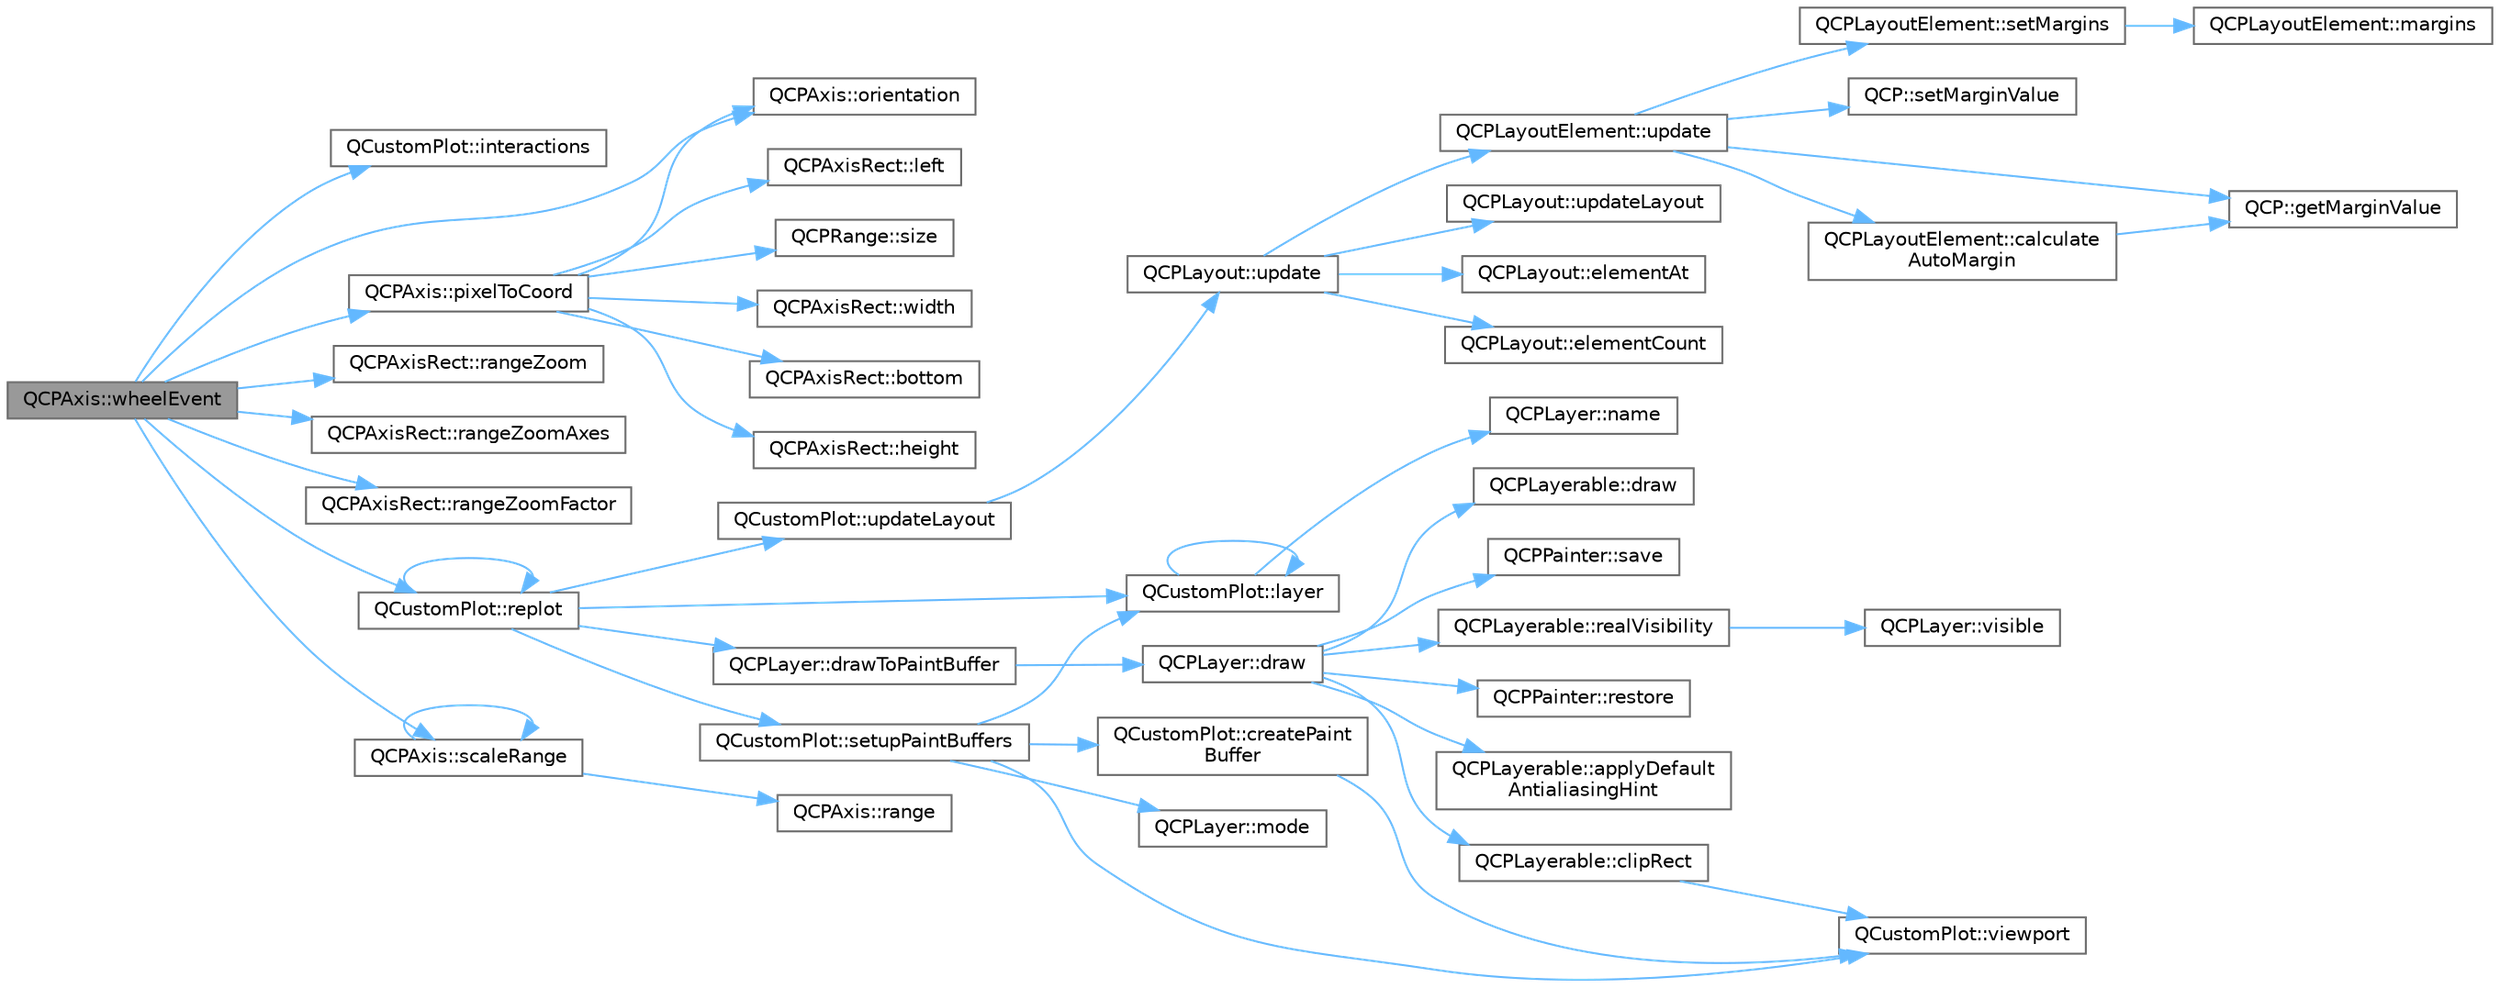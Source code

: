 digraph "QCPAxis::wheelEvent"
{
 // LATEX_PDF_SIZE
  bgcolor="transparent";
  edge [fontname=Helvetica,fontsize=10,labelfontname=Helvetica,labelfontsize=10];
  node [fontname=Helvetica,fontsize=10,shape=box,height=0.2,width=0.4];
  rankdir="LR";
  Node1 [label="QCPAxis::wheelEvent",height=0.2,width=0.4,color="gray40", fillcolor="grey60", style="filled", fontcolor="black",tooltip=" "];
  Node1 -> Node2 [color="steelblue1",style="solid"];
  Node2 [label="QCustomPlot::interactions",height=0.2,width=0.4,color="grey40", fillcolor="white", style="filled",URL="$class_q_custom_plot.html#a2c78c5fd2943c148ab76652801d3f2dc",tooltip=" "];
  Node1 -> Node3 [color="steelblue1",style="solid"];
  Node3 [label="QCPAxis::orientation",height=0.2,width=0.4,color="grey40", fillcolor="white", style="filled",URL="$class_q_c_p_axis.html#ab988ef4538e2655bb77bd138189cd42e",tooltip=" "];
  Node1 -> Node4 [color="steelblue1",style="solid"];
  Node4 [label="QCPAxis::pixelToCoord",height=0.2,width=0.4,color="grey40", fillcolor="white", style="filled",URL="$class_q_c_p_axis.html#a536ef8f624cac59b6b6fdcb495723c57",tooltip=" "];
  Node4 -> Node5 [color="steelblue1",style="solid"];
  Node5 [label="QCPAxisRect::bottom",height=0.2,width=0.4,color="grey40", fillcolor="white", style="filled",URL="$class_q_c_p_axis_rect.html#acefdf1abaa8a8ab681e906cc2be9581e",tooltip=" "];
  Node4 -> Node6 [color="steelblue1",style="solid"];
  Node6 [label="QCPAxisRect::height",height=0.2,width=0.4,color="grey40", fillcolor="white", style="filled",URL="$class_q_c_p_axis_rect.html#acc4377809e79d9a089ab790f39429b0d",tooltip=" "];
  Node4 -> Node7 [color="steelblue1",style="solid"];
  Node7 [label="QCPAxisRect::left",height=0.2,width=0.4,color="grey40", fillcolor="white", style="filled",URL="$class_q_c_p_axis_rect.html#afb4a3de02046b20b9310bdb8fca781c3",tooltip=" "];
  Node4 -> Node3 [color="steelblue1",style="solid"];
  Node4 -> Node8 [color="steelblue1",style="solid"];
  Node8 [label="QCPRange::size",height=0.2,width=0.4,color="grey40", fillcolor="white", style="filled",URL="$class_q_c_p_range.html#a62326e7cc4316b96df6a60813230e63f",tooltip=" "];
  Node4 -> Node9 [color="steelblue1",style="solid"];
  Node9 [label="QCPAxisRect::width",height=0.2,width=0.4,color="grey40", fillcolor="white", style="filled",URL="$class_q_c_p_axis_rect.html#a204645398a4f9d0b0189385c7c2cfb91",tooltip=" "];
  Node1 -> Node10 [color="steelblue1",style="solid"];
  Node10 [label="QCPAxisRect::rangeZoom",height=0.2,width=0.4,color="grey40", fillcolor="white", style="filled",URL="$class_q_c_p_axis_rect.html#aa0d8414ef040523f8b2d55f0c0bddbee",tooltip=" "];
  Node1 -> Node11 [color="steelblue1",style="solid"];
  Node11 [label="QCPAxisRect::rangeZoomAxes",height=0.2,width=0.4,color="grey40", fillcolor="white", style="filled",URL="$class_q_c_p_axis_rect.html#a86aac0f435f209d60dacd22cda10c104",tooltip=" "];
  Node1 -> Node12 [color="steelblue1",style="solid"];
  Node12 [label="QCPAxisRect::rangeZoomFactor",height=0.2,width=0.4,color="grey40", fillcolor="white", style="filled",URL="$class_q_c_p_axis_rect.html#ae4e6c4d143aacc88d2d3c56f117c2fe1",tooltip=" "];
  Node1 -> Node13 [color="steelblue1",style="solid"];
  Node13 [label="QCustomPlot::replot",height=0.2,width=0.4,color="grey40", fillcolor="white", style="filled",URL="$class_q_custom_plot.html#aa4bfe7d70dbe67e81d877819b75ab9af",tooltip=" "];
  Node13 -> Node14 [color="steelblue1",style="solid"];
  Node14 [label="QCPLayer::drawToPaintBuffer",height=0.2,width=0.4,color="grey40", fillcolor="white", style="filled",URL="$class_q_c_p_layer.html#a4a8e0a86f31462299e7fc8e8158dd2c6",tooltip=" "];
  Node14 -> Node15 [color="steelblue1",style="solid"];
  Node15 [label="QCPLayer::draw",height=0.2,width=0.4,color="grey40", fillcolor="white", style="filled",URL="$class_q_c_p_layer.html#ab831a99c8d30b15ec4533ca341e8813b",tooltip=" "];
  Node15 -> Node16 [color="steelblue1",style="solid"];
  Node16 [label="QCPLayerable::applyDefault\lAntialiasingHint",height=0.2,width=0.4,color="grey40", fillcolor="white", style="filled",URL="$class_q_c_p_layerable.html#afdf83ddc6a265cbf4c89fe99d3d93473",tooltip=" "];
  Node15 -> Node17 [color="steelblue1",style="solid"];
  Node17 [label="QCPLayerable::clipRect",height=0.2,width=0.4,color="grey40", fillcolor="white", style="filled",URL="$class_q_c_p_layerable.html#acbcfc9ecc75433747b1978a77b1864b3",tooltip=" "];
  Node17 -> Node18 [color="steelblue1",style="solid"];
  Node18 [label="QCustomPlot::viewport",height=0.2,width=0.4,color="grey40", fillcolor="white", style="filled",URL="$class_q_custom_plot.html#a19842409b18f556b256d05e97fffc670",tooltip=" "];
  Node15 -> Node19 [color="steelblue1",style="solid"];
  Node19 [label="QCPLayerable::draw",height=0.2,width=0.4,color="grey40", fillcolor="white", style="filled",URL="$class_q_c_p_layerable.html#aecf2f7087482d4b6a78cb2770e5ed12d",tooltip=" "];
  Node15 -> Node20 [color="steelblue1",style="solid"];
  Node20 [label="QCPLayerable::realVisibility",height=0.2,width=0.4,color="grey40", fillcolor="white", style="filled",URL="$class_q_c_p_layerable.html#ab054e88f15d485defcb95e7376f119e7",tooltip=" "];
  Node20 -> Node21 [color="steelblue1",style="solid"];
  Node21 [label="QCPLayer::visible",height=0.2,width=0.4,color="grey40", fillcolor="white", style="filled",URL="$class_q_c_p_layer.html#ad1cc2d6b32d2abb33c7f449b964e068c",tooltip=" "];
  Node15 -> Node22 [color="steelblue1",style="solid"];
  Node22 [label="QCPPainter::restore",height=0.2,width=0.4,color="grey40", fillcolor="white", style="filled",URL="$class_q_c_p_painter.html#a64908e6298d5bbd83457dc987cc3a022",tooltip=" "];
  Node15 -> Node23 [color="steelblue1",style="solid"];
  Node23 [label="QCPPainter::save",height=0.2,width=0.4,color="grey40", fillcolor="white", style="filled",URL="$class_q_c_p_painter.html#a8fd6821ee6fecbfa04444c9062912abd",tooltip=" "];
  Node13 -> Node24 [color="steelblue1",style="solid"];
  Node24 [label="QCustomPlot::layer",height=0.2,width=0.4,color="grey40", fillcolor="white", style="filled",URL="$class_q_custom_plot.html#a0a96244e7773b242ef23c32b7bdfb159",tooltip=" "];
  Node24 -> Node24 [color="steelblue1",style="solid"];
  Node24 -> Node25 [color="steelblue1",style="solid"];
  Node25 [label="QCPLayer::name",height=0.2,width=0.4,color="grey40", fillcolor="white", style="filled",URL="$class_q_c_p_layer.html#a37806f662b50b588fb1029a14fc5ef50",tooltip=" "];
  Node13 -> Node13 [color="steelblue1",style="solid"];
  Node13 -> Node26 [color="steelblue1",style="solid"];
  Node26 [label="QCustomPlot::setupPaintBuffers",height=0.2,width=0.4,color="grey40", fillcolor="white", style="filled",URL="$class_q_custom_plot.html#a2685341f7242c3882f4cc5e379308d71",tooltip=" "];
  Node26 -> Node27 [color="steelblue1",style="solid"];
  Node27 [label="QCustomPlot::createPaint\lBuffer",height=0.2,width=0.4,color="grey40", fillcolor="white", style="filled",URL="$class_q_custom_plot.html#a943b57596a1adf7f0e75c3b50e407ae6",tooltip=" "];
  Node27 -> Node18 [color="steelblue1",style="solid"];
  Node26 -> Node24 [color="steelblue1",style="solid"];
  Node26 -> Node28 [color="steelblue1",style="solid"];
  Node28 [label="QCPLayer::mode",height=0.2,width=0.4,color="grey40", fillcolor="white", style="filled",URL="$class_q_c_p_layer.html#a44ae50b011b19f3dd46a38d8e2e2c1b6",tooltip=" "];
  Node26 -> Node18 [color="steelblue1",style="solid"];
  Node13 -> Node29 [color="steelblue1",style="solid"];
  Node29 [label="QCustomPlot::updateLayout",height=0.2,width=0.4,color="grey40", fillcolor="white", style="filled",URL="$class_q_custom_plot.html#a6e6693e2c249f65437382ffd93405e04",tooltip=" "];
  Node29 -> Node30 [color="steelblue1",style="solid"];
  Node30 [label="QCPLayout::update",height=0.2,width=0.4,color="grey40", fillcolor="white", style="filled",URL="$class_q_c_p_layout.html#a48ecc9c98ea90b547c3e27a931a8f7bd",tooltip=" "];
  Node30 -> Node31 [color="steelblue1",style="solid"];
  Node31 [label="QCPLayout::elementAt",height=0.2,width=0.4,color="grey40", fillcolor="white", style="filled",URL="$class_q_c_p_layout.html#afa73ca7d859f8a3ee5c73c9b353d2a56",tooltip=" "];
  Node30 -> Node32 [color="steelblue1",style="solid"];
  Node32 [label="QCPLayout::elementCount",height=0.2,width=0.4,color="grey40", fillcolor="white", style="filled",URL="$class_q_c_p_layout.html#a39d3e9ef5d9b82ab1885ba1cb9597e56",tooltip=" "];
  Node30 -> Node33 [color="steelblue1",style="solid"];
  Node33 [label="QCPLayoutElement::update",height=0.2,width=0.4,color="grey40", fillcolor="white", style="filled",URL="$class_q_c_p_layout_element.html#a929c2ec62e0e0e1d8418eaa802e2af9b",tooltip=" "];
  Node33 -> Node34 [color="steelblue1",style="solid"];
  Node34 [label="QCPLayoutElement::calculate\lAutoMargin",height=0.2,width=0.4,color="grey40", fillcolor="white", style="filled",URL="$class_q_c_p_layout_element.html#a005c9f0fe84bc1591a2cf2c46fd477b4",tooltip=" "];
  Node34 -> Node35 [color="steelblue1",style="solid"];
  Node35 [label="QCP::getMarginValue",height=0.2,width=0.4,color="grey40", fillcolor="white", style="filled",URL="$namespace_q_c_p.html#a23a2679d3495c444acc26acc61e35b5b",tooltip=" "];
  Node33 -> Node35 [color="steelblue1",style="solid"];
  Node33 -> Node36 [color="steelblue1",style="solid"];
  Node36 [label="QCPLayoutElement::setMargins",height=0.2,width=0.4,color="grey40", fillcolor="white", style="filled",URL="$class_q_c_p_layout_element.html#a8f450b1f3f992ad576fce2c63d8b79cf",tooltip=" "];
  Node36 -> Node37 [color="steelblue1",style="solid"];
  Node37 [label="QCPLayoutElement::margins",height=0.2,width=0.4,color="grey40", fillcolor="white", style="filled",URL="$class_q_c_p_layout_element.html#af4ac9450aa2d60863bf3a8ea0c940c9d",tooltip=" "];
  Node33 -> Node38 [color="steelblue1",style="solid"];
  Node38 [label="QCP::setMarginValue",height=0.2,width=0.4,color="grey40", fillcolor="white", style="filled",URL="$namespace_q_c_p.html#afbf6e3084c108f2bb4372107945ee82f",tooltip=" "];
  Node30 -> Node39 [color="steelblue1",style="solid"];
  Node39 [label="QCPLayout::updateLayout",height=0.2,width=0.4,color="grey40", fillcolor="white", style="filled",URL="$class_q_c_p_layout.html#a165c77f6287ac92e8d03017ad913378b",tooltip=" "];
  Node1 -> Node40 [color="steelblue1",style="solid"];
  Node40 [label="QCPAxis::scaleRange",height=0.2,width=0.4,color="grey40", fillcolor="white", style="filled",URL="$class_q_c_p_axis.html#a31d18ddf3a4f21ceb077db8ae5b69856",tooltip=" "];
  Node40 -> Node41 [color="steelblue1",style="solid"];
  Node41 [label="QCPAxis::range",height=0.2,width=0.4,color="grey40", fillcolor="white", style="filled",URL="$class_q_c_p_axis.html#ac4058855a81f1a883cf2e754f6a6acb1",tooltip=" "];
  Node40 -> Node40 [color="steelblue1",style="solid"];
}
